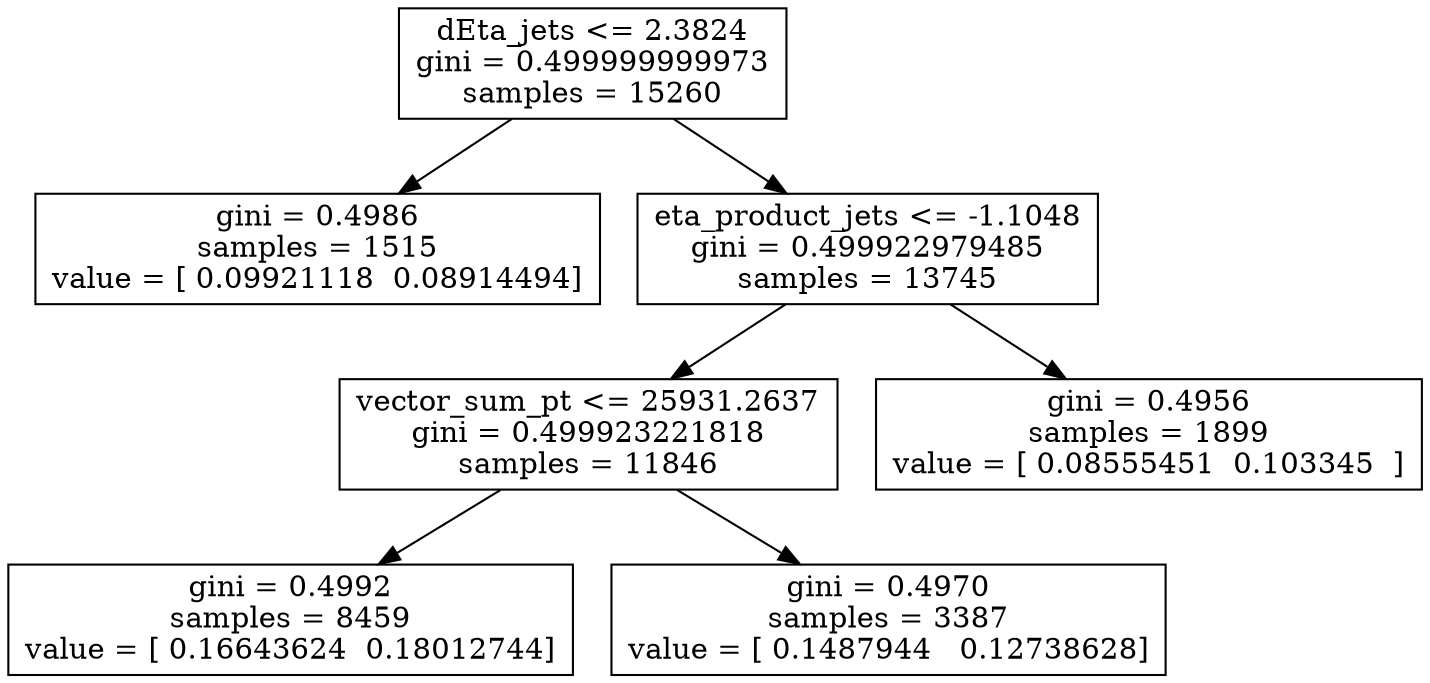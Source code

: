 digraph Tree {
0 [label="dEta_jets <= 2.3824\ngini = 0.499999999973\nsamples = 15260", shape="box"] ;
1 [label="gini = 0.4986\nsamples = 1515\nvalue = [ 0.09921118  0.08914494]", shape="box"] ;
0 -> 1 ;
2 [label="eta_product_jets <= -1.1048\ngini = 0.499922979485\nsamples = 13745", shape="box"] ;
0 -> 2 ;
3 [label="vector_sum_pt <= 25931.2637\ngini = 0.499923221818\nsamples = 11846", shape="box"] ;
2 -> 3 ;
4 [label="gini = 0.4992\nsamples = 8459\nvalue = [ 0.16643624  0.18012744]", shape="box"] ;
3 -> 4 ;
5 [label="gini = 0.4970\nsamples = 3387\nvalue = [ 0.1487944   0.12738628]", shape="box"] ;
3 -> 5 ;
6 [label="gini = 0.4956\nsamples = 1899\nvalue = [ 0.08555451  0.103345  ]", shape="box"] ;
2 -> 6 ;
}